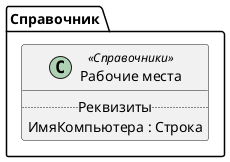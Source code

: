 ﻿@startuml РабочиеМеста
'!include templates.wsd
'..\include templates.wsd
class Справочник.РабочиеМеста as "Рабочие места" <<Справочники>>
{
..Реквизиты..
ИмяКомпьютера : Строка
}
@enduml
